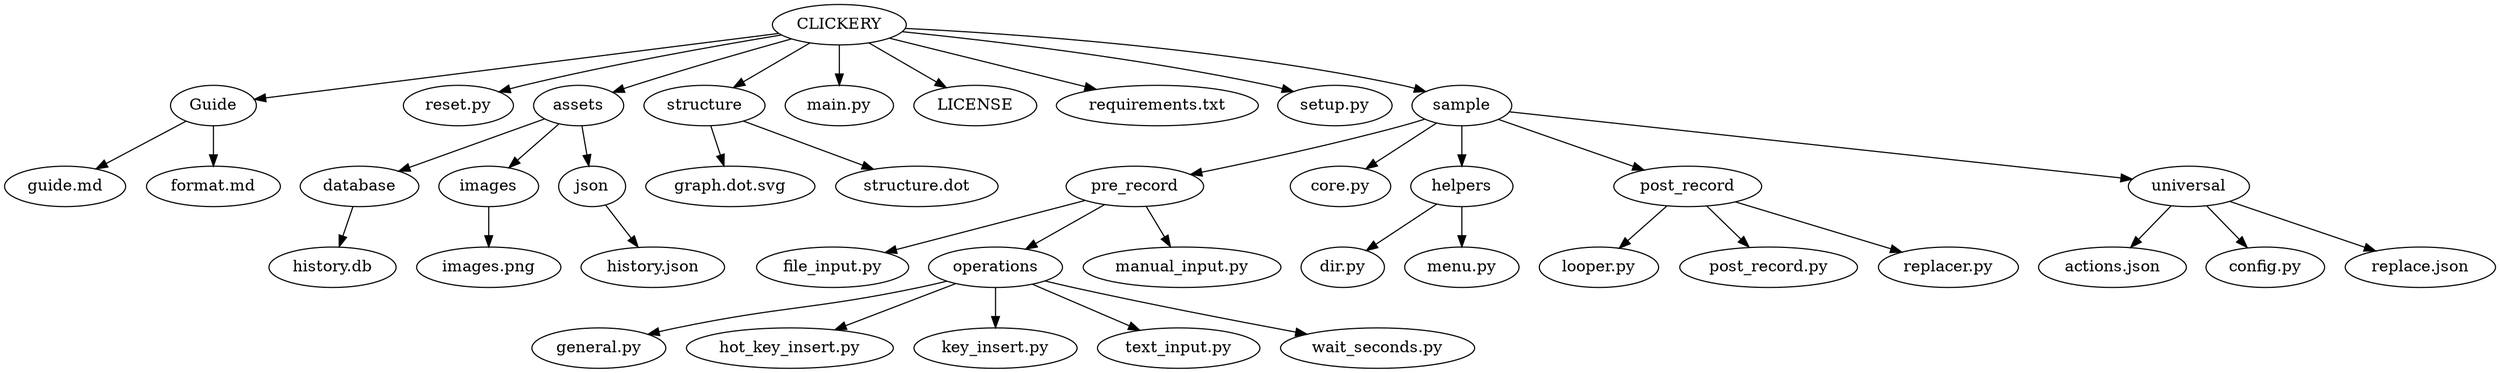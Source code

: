 digraph UNIVERSE {
    CLICKERY -> { Guide "reset.py" assets structure "main.py" LICENSE "requirements.txt" "setup.py" sample}
    Guide -> {"guide.md" "format.md"}
    assets -> { database images json }
    database -> "history.db"
    images -> "images.png"
    json -> "history.json"
    sample -> { pre_record "core.py" helpers  post_record universal  }
    helpers -> { "dir.py" "menu.py" }
    post_record -> { "looper.py" "post_record.py" "replacer.py" }
    pre_record -> { "file_input.py" operations "manual_input.py" }
    operations -> { "general.py" "hot_key_insert.py" "key_insert.py" "text_input.py" "wait_seconds.py" }
    universal -> { "actions.json" "config.py" "replace.json" }
    structure -> { "graph.dot.svg" "structure.dot" }
}

// Graph preview
// -> Toggle Preview - ctrl+shift+v
// -> Open Preview to the Side - ctrl+k v 